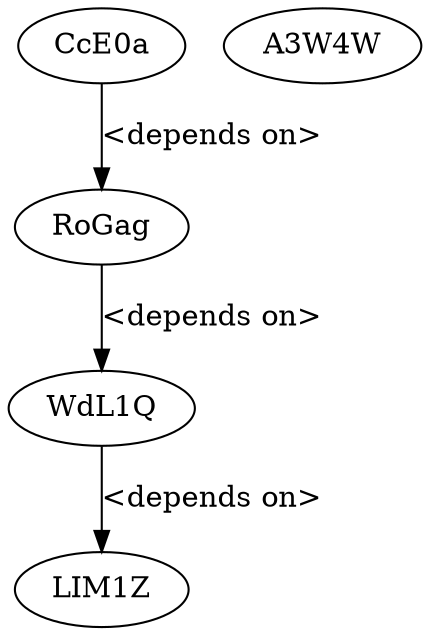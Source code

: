 digraph G {
  CcE0a [ label="CcE0a" ];
  RoGag [ label="RoGag" ];
  WdL1Q [ label="WdL1Q" ];
  LIM1Z [ label="LIM1Z" ];
  A3W4W [ label="A3W4W" ];
  CcE0a -> RoGag [ label="<depends on>" ];
  RoGag -> WdL1Q [ label="<depends on>" ];
  WdL1Q -> LIM1Z [ label="<depends on>" ];
}
